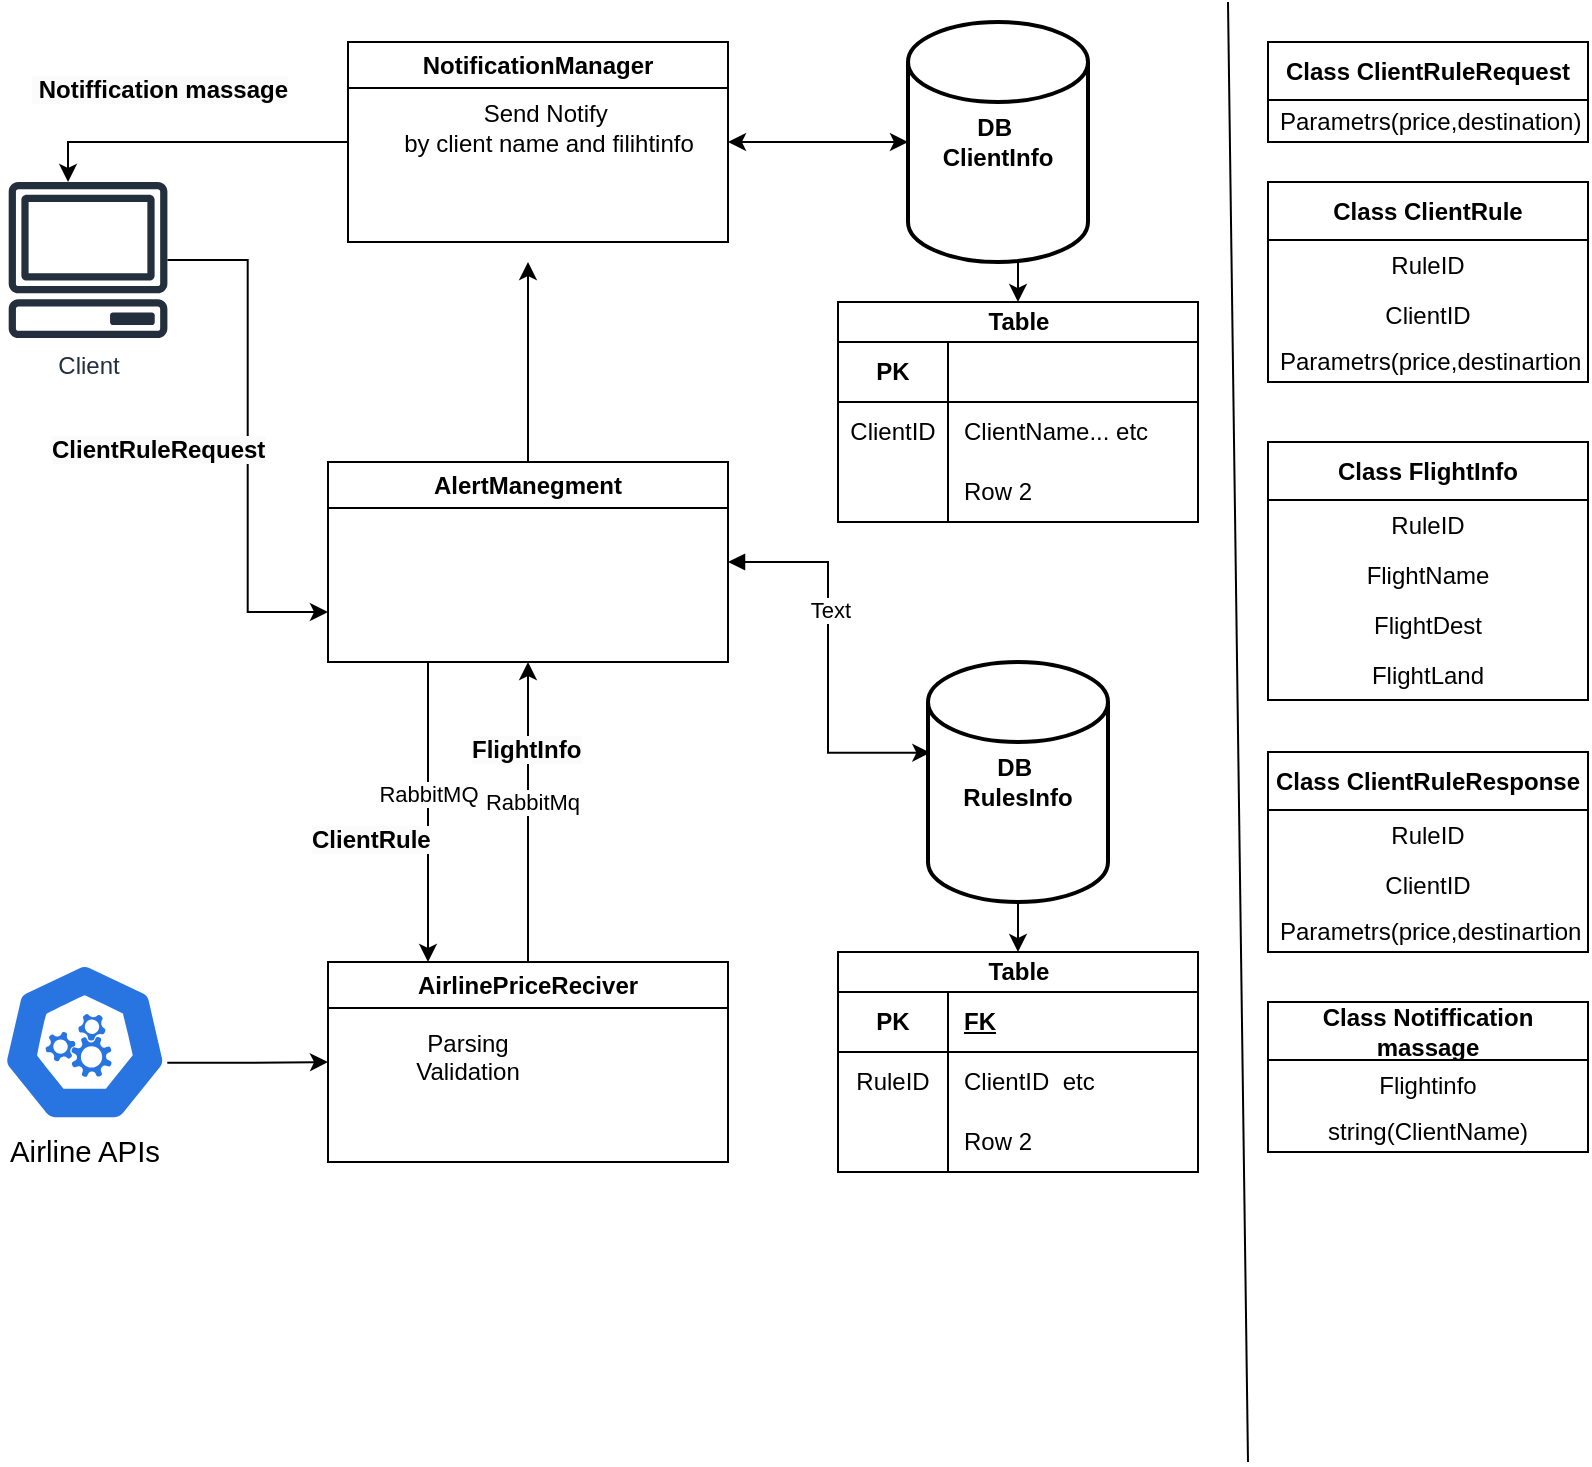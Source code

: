 <mxfile version="25.0.2">
  <diagram name="Page-1" id="r3EDIFkvTgKT8RTDgE-J">
    <mxGraphModel dx="1050" dy="621" grid="1" gridSize="10" guides="1" tooltips="1" connect="1" arrows="1" fold="1" page="1" pageScale="1" pageWidth="850" pageHeight="1100" math="0" shadow="0">
      <root>
        <mxCell id="0" />
        <mxCell id="1" parent="0" />
        <mxCell id="U3XFC7SvyznPUDkY8S2--26" value="" style="edgeStyle=orthogonalEdgeStyle;rounded=0;orthogonalLoop=1;jettySize=auto;html=1;entryX=0;entryY=0.75;entryDx=0;entryDy=0;" edge="1" parent="1" source="U3XFC7SvyznPUDkY8S2--11" target="U3XFC7SvyznPUDkY8S2--16">
          <mxGeometry relative="1" as="geometry" />
        </mxCell>
        <mxCell id="U3XFC7SvyznPUDkY8S2--11" value="Client" style="sketch=0;outlineConnect=0;fontColor=#232F3E;gradientColor=none;fillColor=#232F3D;strokeColor=none;dashed=0;verticalLabelPosition=bottom;verticalAlign=top;align=center;html=1;fontSize=12;fontStyle=0;aspect=fixed;pointerEvents=1;shape=mxgraph.aws4.client;fontFamily=Helvetica;" vertex="1" parent="1">
          <mxGeometry x="40" y="90" width="80.05" height="78" as="geometry" />
        </mxCell>
        <mxCell id="U3XFC7SvyznPUDkY8S2--34" style="edgeStyle=orthogonalEdgeStyle;rounded=0;orthogonalLoop=1;jettySize=auto;html=1;" edge="1" parent="1" source="U3XFC7SvyznPUDkY8S2--12" target="U3XFC7SvyznPUDkY8S2--35">
          <mxGeometry relative="1" as="geometry">
            <mxPoint x="645" y="440" as="targetPoint" />
          </mxGeometry>
        </mxCell>
        <mxCell id="U3XFC7SvyznPUDkY8S2--12" value="&lt;b&gt;DB&amp;nbsp;&lt;br&gt;RulesInfo&lt;/b&gt;" style="strokeWidth=2;html=1;shape=mxgraph.flowchart.database;whiteSpace=wrap;" vertex="1" parent="1">
          <mxGeometry x="500" y="330" width="90" height="120" as="geometry" />
        </mxCell>
        <mxCell id="U3XFC7SvyznPUDkY8S2--17" style="edgeStyle=orthogonalEdgeStyle;rounded=0;orthogonalLoop=1;jettySize=auto;html=1;exitX=0.995;exitY=0.63;exitDx=0;exitDy=0;exitPerimeter=0;entryX=0;entryY=0.5;entryDx=0;entryDy=0;" edge="1" parent="1" source="U3XFC7SvyznPUDkY8S2--13" target="U3XFC7SvyznPUDkY8S2--14">
          <mxGeometry relative="1" as="geometry">
            <mxPoint x="240" y="440" as="targetPoint" />
          </mxGeometry>
        </mxCell>
        <mxCell id="U3XFC7SvyznPUDkY8S2--13" value="&lt;span style=&quot;font-size:11.0pt;font-family:&amp;quot;Calibri&amp;quot;,sans-serif;&lt;br/&gt;mso-fareast-font-family:Calibri;mso-fareast-theme-font:minor-latin;mso-ansi-language:&lt;br/&gt;#1000;mso-fareast-language:#1000;mso-bidi-language:HE&quot;&gt;Airline APIs&lt;/span&gt;" style="aspect=fixed;sketch=0;html=1;dashed=0;whitespace=wrap;verticalLabelPosition=bottom;verticalAlign=top;fillColor=#2875E2;strokeColor=#ffffff;points=[[0.005,0.63,0],[0.1,0.2,0],[0.9,0.2,0],[0.5,0,0],[0.995,0.63,0],[0.72,0.99,0],[0.5,1,0],[0.28,0.99,0]];shape=mxgraph.kubernetes.icon2;prIcon=api" vertex="1" parent="1">
          <mxGeometry x="36.72" y="480" width="83.33" height="80" as="geometry" />
        </mxCell>
        <mxCell id="U3XFC7SvyznPUDkY8S2--24" style="edgeStyle=orthogonalEdgeStyle;rounded=0;orthogonalLoop=1;jettySize=auto;html=1;entryX=0.5;entryY=1;entryDx=0;entryDy=0;" edge="1" parent="1" source="U3XFC7SvyznPUDkY8S2--14" target="U3XFC7SvyznPUDkY8S2--16">
          <mxGeometry relative="1" as="geometry" />
        </mxCell>
        <mxCell id="U3XFC7SvyznPUDkY8S2--103" value="RabbitMq" style="edgeLabel;html=1;align=center;verticalAlign=middle;resizable=0;points=[];" vertex="1" connectable="0" parent="U3XFC7SvyznPUDkY8S2--24">
          <mxGeometry x="0.067" y="-2" relative="1" as="geometry">
            <mxPoint as="offset" />
          </mxGeometry>
        </mxCell>
        <mxCell id="U3XFC7SvyznPUDkY8S2--14" value="AirlinePriceReciver" style="swimlane;whiteSpace=wrap;html=1;startSize=23;" vertex="1" parent="1">
          <mxGeometry x="200" y="480" width="200" height="100" as="geometry" />
        </mxCell>
        <mxCell id="U3XFC7SvyznPUDkY8S2--120" value="Parsing&lt;br&gt;Validation&lt;div&gt;&lt;br/&gt;&lt;/div&gt;" style="text;html=1;align=center;verticalAlign=middle;whiteSpace=wrap;rounded=0;" vertex="1" parent="U3XFC7SvyznPUDkY8S2--14">
          <mxGeometry x="40" y="40" width="60" height="30" as="geometry" />
        </mxCell>
        <mxCell id="U3XFC7SvyznPUDkY8S2--77" style="edgeStyle=orthogonalEdgeStyle;rounded=0;orthogonalLoop=1;jettySize=auto;html=1;entryX=0.374;entryY=0;entryDx=0;entryDy=0;entryPerimeter=0;" edge="1" parent="1" source="U3XFC7SvyznPUDkY8S2--15" target="U3XFC7SvyznPUDkY8S2--11">
          <mxGeometry relative="1" as="geometry">
            <mxPoint x="50" y="40" as="targetPoint" />
            <Array as="points">
              <mxPoint x="70" y="70" />
            </Array>
          </mxGeometry>
        </mxCell>
        <mxCell id="U3XFC7SvyznPUDkY8S2--15" value="NotificationManager" style="swimlane;whiteSpace=wrap;html=1;" vertex="1" parent="1">
          <mxGeometry x="210" y="20" width="190" height="100" as="geometry">
            <mxRectangle x="240" y="20" width="150" height="30" as="alternateBounds" />
          </mxGeometry>
        </mxCell>
        <mxCell id="U3XFC7SvyznPUDkY8S2--25" style="edgeStyle=orthogonalEdgeStyle;rounded=0;orthogonalLoop=1;jettySize=auto;html=1;exitX=0.25;exitY=1;exitDx=0;exitDy=0;entryX=0.25;entryY=0;entryDx=0;entryDy=0;" edge="1" parent="1" source="U3XFC7SvyznPUDkY8S2--16" target="U3XFC7SvyznPUDkY8S2--14">
          <mxGeometry relative="1" as="geometry" />
        </mxCell>
        <mxCell id="U3XFC7SvyznPUDkY8S2--84" value="RabbitMQ" style="edgeLabel;html=1;align=center;verticalAlign=middle;resizable=0;points=[];" vertex="1" connectable="0" parent="U3XFC7SvyznPUDkY8S2--25">
          <mxGeometry x="-0.12" relative="1" as="geometry">
            <mxPoint as="offset" />
          </mxGeometry>
        </mxCell>
        <mxCell id="U3XFC7SvyznPUDkY8S2--118" style="edgeStyle=orthogonalEdgeStyle;rounded=0;orthogonalLoop=1;jettySize=auto;html=1;" edge="1" parent="1" source="U3XFC7SvyznPUDkY8S2--16">
          <mxGeometry relative="1" as="geometry">
            <mxPoint x="300" y="130" as="targetPoint" />
          </mxGeometry>
        </mxCell>
        <mxCell id="U3XFC7SvyznPUDkY8S2--16" value="AlertManegment" style="swimlane;whiteSpace=wrap;html=1;" vertex="1" parent="1">
          <mxGeometry x="200" y="230" width="200" height="100" as="geometry" />
        </mxCell>
        <mxCell id="U3XFC7SvyznPUDkY8S2--35" value="Table" style="shape=table;startSize=20;container=1;collapsible=1;childLayout=tableLayout;fixedRows=1;rowLines=0;fontStyle=1;align=center;resizeLast=1;html=1;" vertex="1" parent="1">
          <mxGeometry x="455" y="475" width="180" height="110" as="geometry" />
        </mxCell>
        <mxCell id="U3XFC7SvyznPUDkY8S2--36" value="" style="shape=tableRow;horizontal=0;startSize=0;swimlaneHead=0;swimlaneBody=0;fillColor=none;collapsible=0;dropTarget=0;points=[[0,0.5],[1,0.5]];portConstraint=eastwest;top=0;left=0;right=0;bottom=1;" vertex="1" parent="U3XFC7SvyznPUDkY8S2--35">
          <mxGeometry y="20" width="180" height="30" as="geometry" />
        </mxCell>
        <mxCell id="U3XFC7SvyznPUDkY8S2--37" value="PK" style="shape=partialRectangle;connectable=0;fillColor=none;top=0;left=0;bottom=0;right=0;fontStyle=1;overflow=hidden;whiteSpace=wrap;html=1;" vertex="1" parent="U3XFC7SvyznPUDkY8S2--36">
          <mxGeometry width="55" height="30" as="geometry">
            <mxRectangle width="55" height="30" as="alternateBounds" />
          </mxGeometry>
        </mxCell>
        <mxCell id="U3XFC7SvyznPUDkY8S2--38" value="FK" style="shape=partialRectangle;connectable=0;fillColor=none;top=0;left=0;bottom=0;right=0;align=left;spacingLeft=6;fontStyle=5;overflow=hidden;whiteSpace=wrap;html=1;" vertex="1" parent="U3XFC7SvyznPUDkY8S2--36">
          <mxGeometry x="55" width="125" height="30" as="geometry">
            <mxRectangle width="125" height="30" as="alternateBounds" />
          </mxGeometry>
        </mxCell>
        <mxCell id="U3XFC7SvyznPUDkY8S2--39" value="" style="shape=tableRow;horizontal=0;startSize=0;swimlaneHead=0;swimlaneBody=0;fillColor=none;collapsible=0;dropTarget=0;points=[[0,0.5],[1,0.5]];portConstraint=eastwest;top=0;left=0;right=0;bottom=0;" vertex="1" parent="U3XFC7SvyznPUDkY8S2--35">
          <mxGeometry y="50" width="180" height="30" as="geometry" />
        </mxCell>
        <mxCell id="U3XFC7SvyznPUDkY8S2--40" value="&lt;span style=&quot;text-align: left;&quot;&gt;RuleID&lt;/span&gt;" style="shape=partialRectangle;connectable=0;fillColor=none;top=0;left=0;bottom=0;right=0;editable=1;overflow=hidden;whiteSpace=wrap;html=1;" vertex="1" parent="U3XFC7SvyznPUDkY8S2--39">
          <mxGeometry width="55" height="30" as="geometry">
            <mxRectangle width="55" height="30" as="alternateBounds" />
          </mxGeometry>
        </mxCell>
        <mxCell id="U3XFC7SvyznPUDkY8S2--41" value="&lt;span style=&quot;text-align: center;&quot;&gt;ClientID&amp;nbsp; etc&lt;/span&gt;" style="shape=partialRectangle;connectable=0;fillColor=none;top=0;left=0;bottom=0;right=0;align=left;spacingLeft=6;overflow=hidden;whiteSpace=wrap;html=1;" vertex="1" parent="U3XFC7SvyznPUDkY8S2--39">
          <mxGeometry x="55" width="125" height="30" as="geometry">
            <mxRectangle width="125" height="30" as="alternateBounds" />
          </mxGeometry>
        </mxCell>
        <mxCell id="U3XFC7SvyznPUDkY8S2--42" value="" style="shape=tableRow;horizontal=0;startSize=0;swimlaneHead=0;swimlaneBody=0;fillColor=none;collapsible=0;dropTarget=0;points=[[0,0.5],[1,0.5]];portConstraint=eastwest;top=0;left=0;right=0;bottom=0;" vertex="1" parent="U3XFC7SvyznPUDkY8S2--35">
          <mxGeometry y="80" width="180" height="30" as="geometry" />
        </mxCell>
        <mxCell id="U3XFC7SvyznPUDkY8S2--43" value="" style="shape=partialRectangle;connectable=0;fillColor=none;top=0;left=0;bottom=0;right=0;editable=1;overflow=hidden;whiteSpace=wrap;html=1;" vertex="1" parent="U3XFC7SvyznPUDkY8S2--42">
          <mxGeometry width="55" height="30" as="geometry">
            <mxRectangle width="55" height="30" as="alternateBounds" />
          </mxGeometry>
        </mxCell>
        <mxCell id="U3XFC7SvyznPUDkY8S2--44" value="Row 2" style="shape=partialRectangle;connectable=0;fillColor=none;top=0;left=0;bottom=0;right=0;align=left;spacingLeft=6;overflow=hidden;whiteSpace=wrap;html=1;" vertex="1" parent="U3XFC7SvyznPUDkY8S2--42">
          <mxGeometry x="55" width="125" height="30" as="geometry">
            <mxRectangle width="125" height="30" as="alternateBounds" />
          </mxGeometry>
        </mxCell>
        <mxCell id="U3XFC7SvyznPUDkY8S2--48" style="edgeStyle=orthogonalEdgeStyle;rounded=0;orthogonalLoop=1;jettySize=auto;html=1;exitX=1;exitY=0.5;exitDx=0;exitDy=0;entryX=0.013;entryY=0.378;entryDx=0;entryDy=0;entryPerimeter=0;startArrow=block;startFill=1;" edge="1" parent="1" source="U3XFC7SvyznPUDkY8S2--16" target="U3XFC7SvyznPUDkY8S2--12">
          <mxGeometry relative="1" as="geometry" />
        </mxCell>
        <mxCell id="U3XFC7SvyznPUDkY8S2--117" value="Text" style="edgeLabel;html=1;align=center;verticalAlign=middle;resizable=0;points=[];" vertex="1" connectable="0" parent="U3XFC7SvyznPUDkY8S2--48">
          <mxGeometry x="-0.247" y="1" relative="1" as="geometry">
            <mxPoint as="offset" />
          </mxGeometry>
        </mxCell>
        <mxCell id="U3XFC7SvyznPUDkY8S2--49" value="Class ClientRuleResponse" style="swimlane;fontStyle=1;align=center;verticalAlign=middle;childLayout=stackLayout;horizontal=1;startSize=29;horizontalStack=0;resizeParent=1;resizeParentMax=0;resizeLast=0;collapsible=0;marginBottom=0;html=1;whiteSpace=wrap;" vertex="1" parent="1">
          <mxGeometry x="670" y="375" width="160" height="100" as="geometry" />
        </mxCell>
        <mxCell id="U3XFC7SvyznPUDkY8S2--50" value="RuleID" style="text;html=1;strokeColor=none;fillColor=none;align=center;verticalAlign=middle;spacingLeft=4;spacingRight=4;overflow=hidden;rotatable=0;points=[[0,0.5],[1,0.5]];portConstraint=eastwest;whiteSpace=wrap;" vertex="1" parent="U3XFC7SvyznPUDkY8S2--49">
          <mxGeometry y="29" width="160" height="25" as="geometry" />
        </mxCell>
        <mxCell id="U3XFC7SvyznPUDkY8S2--51" value="ClientID" style="text;html=1;strokeColor=none;fillColor=none;align=center;verticalAlign=middle;spacingLeft=4;spacingRight=4;overflow=hidden;rotatable=0;points=[[0,0.5],[1,0.5]];portConstraint=eastwest;whiteSpace=wrap;" vertex="1" parent="U3XFC7SvyznPUDkY8S2--49">
          <mxGeometry y="54" width="160" height="25" as="geometry" />
        </mxCell>
        <mxCell id="U3XFC7SvyznPUDkY8S2--53" value="Parametrs(price,destinartion)" style="text;html=1;strokeColor=none;fillColor=none;align=left;verticalAlign=middle;spacingLeft=4;spacingRight=4;overflow=hidden;rotatable=0;points=[[0,0.5],[1,0.5]];portConstraint=eastwest;whiteSpace=wrap;" vertex="1" parent="U3XFC7SvyznPUDkY8S2--49">
          <mxGeometry y="79" width="160" height="21" as="geometry" />
        </mxCell>
        <mxCell id="U3XFC7SvyznPUDkY8S2--76" style="edgeStyle=orthogonalEdgeStyle;rounded=0;orthogonalLoop=1;jettySize=auto;html=1;exitX=0.5;exitY=1;exitDx=0;exitDy=0;exitPerimeter=0;entryX=0.5;entryY=0;entryDx=0;entryDy=0;" edge="1" parent="1" source="U3XFC7SvyznPUDkY8S2--55" target="U3XFC7SvyznPUDkY8S2--62">
          <mxGeometry relative="1" as="geometry" />
        </mxCell>
        <mxCell id="U3XFC7SvyznPUDkY8S2--55" value="&lt;b&gt;DB&amp;nbsp;&lt;br&gt;ClientInfo&lt;/b&gt;" style="strokeWidth=2;html=1;shape=mxgraph.flowchart.database;whiteSpace=wrap;" vertex="1" parent="1">
          <mxGeometry x="490" y="10" width="90" height="120" as="geometry" />
        </mxCell>
        <mxCell id="U3XFC7SvyznPUDkY8S2--57" style="edgeStyle=orthogonalEdgeStyle;rounded=0;orthogonalLoop=1;jettySize=auto;html=1;entryX=0;entryY=0.5;entryDx=0;entryDy=0;entryPerimeter=0;startArrow=classic;startFill=1;" edge="1" parent="1" source="U3XFC7SvyznPUDkY8S2--15" target="U3XFC7SvyznPUDkY8S2--55">
          <mxGeometry relative="1" as="geometry">
            <Array as="points">
              <mxPoint x="470" y="70" />
              <mxPoint x="470" y="70" />
            </Array>
          </mxGeometry>
        </mxCell>
        <mxCell id="U3XFC7SvyznPUDkY8S2--62" value="Table" style="shape=table;startSize=20;container=1;collapsible=1;childLayout=tableLayout;fixedRows=1;rowLines=0;fontStyle=1;align=center;resizeLast=1;html=1;" vertex="1" parent="1">
          <mxGeometry x="455" y="150" width="180" height="110" as="geometry" />
        </mxCell>
        <mxCell id="U3XFC7SvyznPUDkY8S2--63" value="" style="shape=tableRow;horizontal=0;startSize=0;swimlaneHead=0;swimlaneBody=0;fillColor=none;collapsible=0;dropTarget=0;points=[[0,0.5],[1,0.5]];portConstraint=eastwest;top=0;left=0;right=0;bottom=1;" vertex="1" parent="U3XFC7SvyznPUDkY8S2--62">
          <mxGeometry y="20" width="180" height="30" as="geometry" />
        </mxCell>
        <mxCell id="U3XFC7SvyznPUDkY8S2--64" value="PK" style="shape=partialRectangle;connectable=0;fillColor=none;top=0;left=0;bottom=0;right=0;fontStyle=1;overflow=hidden;whiteSpace=wrap;html=1;" vertex="1" parent="U3XFC7SvyznPUDkY8S2--63">
          <mxGeometry width="55" height="30" as="geometry">
            <mxRectangle width="55" height="30" as="alternateBounds" />
          </mxGeometry>
        </mxCell>
        <mxCell id="U3XFC7SvyznPUDkY8S2--65" value="" style="shape=partialRectangle;connectable=0;fillColor=none;top=0;left=0;bottom=0;right=0;align=left;spacingLeft=6;fontStyle=5;overflow=hidden;whiteSpace=wrap;html=1;" vertex="1" parent="U3XFC7SvyznPUDkY8S2--63">
          <mxGeometry x="55" width="125" height="30" as="geometry">
            <mxRectangle width="125" height="30" as="alternateBounds" />
          </mxGeometry>
        </mxCell>
        <mxCell id="U3XFC7SvyznPUDkY8S2--66" value="" style="shape=tableRow;horizontal=0;startSize=0;swimlaneHead=0;swimlaneBody=0;fillColor=none;collapsible=0;dropTarget=0;points=[[0,0.5],[1,0.5]];portConstraint=eastwest;top=0;left=0;right=0;bottom=0;" vertex="1" parent="U3XFC7SvyznPUDkY8S2--62">
          <mxGeometry y="50" width="180" height="30" as="geometry" />
        </mxCell>
        <mxCell id="U3XFC7SvyznPUDkY8S2--67" value="ClientID" style="shape=partialRectangle;connectable=0;fillColor=none;top=0;left=0;bottom=0;right=0;editable=1;overflow=hidden;whiteSpace=wrap;html=1;" vertex="1" parent="U3XFC7SvyznPUDkY8S2--66">
          <mxGeometry width="55" height="30" as="geometry">
            <mxRectangle width="55" height="30" as="alternateBounds" />
          </mxGeometry>
        </mxCell>
        <mxCell id="U3XFC7SvyznPUDkY8S2--68" value="ClientName... etc" style="shape=partialRectangle;connectable=0;fillColor=none;top=0;left=0;bottom=0;right=0;align=left;spacingLeft=6;overflow=hidden;whiteSpace=wrap;html=1;" vertex="1" parent="U3XFC7SvyznPUDkY8S2--66">
          <mxGeometry x="55" width="125" height="30" as="geometry">
            <mxRectangle width="125" height="30" as="alternateBounds" />
          </mxGeometry>
        </mxCell>
        <mxCell id="U3XFC7SvyznPUDkY8S2--69" value="" style="shape=tableRow;horizontal=0;startSize=0;swimlaneHead=0;swimlaneBody=0;fillColor=none;collapsible=0;dropTarget=0;points=[[0,0.5],[1,0.5]];portConstraint=eastwest;top=0;left=0;right=0;bottom=0;" vertex="1" parent="U3XFC7SvyznPUDkY8S2--62">
          <mxGeometry y="80" width="180" height="30" as="geometry" />
        </mxCell>
        <mxCell id="U3XFC7SvyznPUDkY8S2--70" value="" style="shape=partialRectangle;connectable=0;fillColor=none;top=0;left=0;bottom=0;right=0;editable=1;overflow=hidden;whiteSpace=wrap;html=1;" vertex="1" parent="U3XFC7SvyznPUDkY8S2--69">
          <mxGeometry width="55" height="30" as="geometry">
            <mxRectangle width="55" height="30" as="alternateBounds" />
          </mxGeometry>
        </mxCell>
        <mxCell id="U3XFC7SvyznPUDkY8S2--71" value="Row 2" style="shape=partialRectangle;connectable=0;fillColor=none;top=0;left=0;bottom=0;right=0;align=left;spacingLeft=6;overflow=hidden;whiteSpace=wrap;html=1;" vertex="1" parent="U3XFC7SvyznPUDkY8S2--69">
          <mxGeometry x="55" width="125" height="30" as="geometry">
            <mxRectangle width="125" height="30" as="alternateBounds" />
          </mxGeometry>
        </mxCell>
        <mxCell id="U3XFC7SvyznPUDkY8S2--79" value="Class ClientRule" style="swimlane;fontStyle=1;align=center;verticalAlign=middle;childLayout=stackLayout;horizontal=1;startSize=29;horizontalStack=0;resizeParent=1;resizeParentMax=0;resizeLast=0;collapsible=0;marginBottom=0;html=1;whiteSpace=wrap;" vertex="1" parent="1">
          <mxGeometry x="670" y="90" width="160" height="100" as="geometry" />
        </mxCell>
        <mxCell id="U3XFC7SvyznPUDkY8S2--80" value="RuleID" style="text;html=1;strokeColor=none;fillColor=none;align=center;verticalAlign=middle;spacingLeft=4;spacingRight=4;overflow=hidden;rotatable=0;points=[[0,0.5],[1,0.5]];portConstraint=eastwest;whiteSpace=wrap;" vertex="1" parent="U3XFC7SvyznPUDkY8S2--79">
          <mxGeometry y="29" width="160" height="25" as="geometry" />
        </mxCell>
        <mxCell id="U3XFC7SvyznPUDkY8S2--81" value="ClientID" style="text;html=1;strokeColor=none;fillColor=none;align=center;verticalAlign=middle;spacingLeft=4;spacingRight=4;overflow=hidden;rotatable=0;points=[[0,0.5],[1,0.5]];portConstraint=eastwest;whiteSpace=wrap;" vertex="1" parent="U3XFC7SvyznPUDkY8S2--79">
          <mxGeometry y="54" width="160" height="25" as="geometry" />
        </mxCell>
        <mxCell id="U3XFC7SvyznPUDkY8S2--82" value="Parametrs(price,destinartion)" style="text;html=1;strokeColor=none;fillColor=none;align=left;verticalAlign=middle;spacingLeft=4;spacingRight=4;overflow=hidden;rotatable=0;points=[[0,0.5],[1,0.5]];portConstraint=eastwest;whiteSpace=wrap;" vertex="1" parent="U3XFC7SvyznPUDkY8S2--79">
          <mxGeometry y="79" width="160" height="21" as="geometry" />
        </mxCell>
        <mxCell id="U3XFC7SvyznPUDkY8S2--86" value="Class ClientRuleRequest" style="swimlane;fontStyle=1;align=center;verticalAlign=middle;childLayout=stackLayout;horizontal=1;startSize=29;horizontalStack=0;resizeParent=1;resizeParentMax=0;resizeLast=0;collapsible=0;marginBottom=0;html=1;whiteSpace=wrap;" vertex="1" parent="1">
          <mxGeometry x="670" y="20" width="160" height="50" as="geometry" />
        </mxCell>
        <mxCell id="U3XFC7SvyznPUDkY8S2--89" value="Parametrs(price,destination)" style="text;html=1;strokeColor=none;fillColor=none;align=left;verticalAlign=middle;spacingLeft=4;spacingRight=4;overflow=hidden;rotatable=0;points=[[0,0.5],[1,0.5]];portConstraint=eastwest;whiteSpace=wrap;" vertex="1" parent="U3XFC7SvyznPUDkY8S2--86">
          <mxGeometry y="29" width="160" height="21" as="geometry" />
        </mxCell>
        <mxCell id="U3XFC7SvyznPUDkY8S2--93" value="" style="endArrow=none;html=1;rounded=0;fontStyle=1" edge="1" parent="1">
          <mxGeometry width="50" height="50" relative="1" as="geometry">
            <mxPoint x="660" y="730" as="sourcePoint" />
            <mxPoint x="650" as="targetPoint" />
          </mxGeometry>
        </mxCell>
        <mxCell id="U3XFC7SvyznPUDkY8S2--94" value="Class FlightInfo" style="swimlane;fontStyle=1;align=center;verticalAlign=middle;childLayout=stackLayout;horizontal=1;startSize=29;horizontalStack=0;resizeParent=1;resizeParentMax=0;resizeLast=0;collapsible=0;marginBottom=0;html=1;whiteSpace=wrap;" vertex="1" parent="1">
          <mxGeometry x="670" y="220" width="160" height="129" as="geometry" />
        </mxCell>
        <mxCell id="U3XFC7SvyznPUDkY8S2--95" value="RuleID" style="text;html=1;strokeColor=none;fillColor=none;align=center;verticalAlign=middle;spacingLeft=4;spacingRight=4;overflow=hidden;rotatable=0;points=[[0,0.5],[1,0.5]];portConstraint=eastwest;whiteSpace=wrap;" vertex="1" parent="U3XFC7SvyznPUDkY8S2--94">
          <mxGeometry y="29" width="160" height="25" as="geometry" />
        </mxCell>
        <mxCell id="U3XFC7SvyznPUDkY8S2--100" value="FlightName" style="text;html=1;strokeColor=none;fillColor=none;align=center;verticalAlign=middle;spacingLeft=4;spacingRight=4;overflow=hidden;rotatable=0;points=[[0,0.5],[1,0.5]];portConstraint=eastwest;whiteSpace=wrap;" vertex="1" parent="U3XFC7SvyznPUDkY8S2--94">
          <mxGeometry y="54" width="160" height="25" as="geometry" />
        </mxCell>
        <mxCell id="U3XFC7SvyznPUDkY8S2--101" value="FlightDest" style="text;html=1;strokeColor=none;fillColor=none;align=center;verticalAlign=middle;spacingLeft=4;spacingRight=4;overflow=hidden;rotatable=0;points=[[0,0.5],[1,0.5]];portConstraint=eastwest;whiteSpace=wrap;" vertex="1" parent="U3XFC7SvyznPUDkY8S2--94">
          <mxGeometry y="79" width="160" height="25" as="geometry" />
        </mxCell>
        <mxCell id="U3XFC7SvyznPUDkY8S2--102" value="FlightLand" style="text;html=1;strokeColor=none;fillColor=none;align=center;verticalAlign=middle;spacingLeft=4;spacingRight=4;overflow=hidden;rotatable=0;points=[[0,0.5],[1,0.5]];portConstraint=eastwest;whiteSpace=wrap;" vertex="1" parent="U3XFC7SvyznPUDkY8S2--94">
          <mxGeometry y="104" width="160" height="25" as="geometry" />
        </mxCell>
        <mxCell id="U3XFC7SvyznPUDkY8S2--104" value="&lt;span style=&quot;color: rgb(0, 0, 0); font-family: Helvetica; font-size: 12px; font-style: normal; font-variant-ligatures: normal; font-variant-caps: normal; font-weight: 700; letter-spacing: normal; orphans: 2; text-align: center; text-indent: 0px; text-transform: none; widows: 2; word-spacing: 0px; -webkit-text-stroke-width: 0px; white-space: normal; background-color: rgb(251, 251, 251); text-decoration-thickness: initial; text-decoration-style: initial; text-decoration-color: initial; display: inline !important; float: none;&quot;&gt;FlightInfo&lt;/span&gt;" style="text;whiteSpace=wrap;html=1;" vertex="1" parent="1">
          <mxGeometry x="270" y="360" width="70" height="30" as="geometry" />
        </mxCell>
        <mxCell id="U3XFC7SvyznPUDkY8S2--105" value="&lt;span style=&quot;color: rgb(0, 0, 0); font-family: Helvetica; font-size: 12px; font-style: normal; font-variant-ligatures: normal; font-variant-caps: normal; font-weight: 700; letter-spacing: normal; orphans: 2; text-align: center; text-indent: 0px; text-transform: none; widows: 2; word-spacing: 0px; -webkit-text-stroke-width: 0px; white-space: normal; background-color: rgb(251, 251, 251); text-decoration-thickness: initial; text-decoration-style: initial; text-decoration-color: initial; display: inline !important; float: none;&quot;&gt;ClientRule&lt;/span&gt;" style="text;whiteSpace=wrap;html=1;" vertex="1" parent="1">
          <mxGeometry x="190" y="405" width="90" height="40" as="geometry" />
        </mxCell>
        <mxCell id="U3XFC7SvyznPUDkY8S2--109" value="&lt;span style=&quot;color: rgb(0, 0, 0); font-family: Helvetica; font-size: 12px; font-style: normal; font-variant-ligatures: normal; font-variant-caps: normal; font-weight: 700; letter-spacing: normal; orphans: 2; text-align: center; text-indent: 0px; text-transform: none; widows: 2; word-spacing: 0px; -webkit-text-stroke-width: 0px; white-space: normal; background-color: rgb(251, 251, 251); text-decoration-thickness: initial; text-decoration-style: initial; text-decoration-color: initial; display: inline !important; float: none;&quot;&gt;ClientRuleRequest&lt;/span&gt;" style="text;whiteSpace=wrap;html=1;" vertex="1" parent="1">
          <mxGeometry x="60" y="210" width="140" height="40" as="geometry" />
        </mxCell>
        <mxCell id="U3XFC7SvyznPUDkY8S2--110" value="Class Notiffication massage" style="swimlane;fontStyle=1;align=center;verticalAlign=middle;childLayout=stackLayout;horizontal=1;startSize=29;horizontalStack=0;resizeParent=1;resizeParentMax=0;resizeLast=0;collapsible=0;marginBottom=0;html=1;whiteSpace=wrap;" vertex="1" parent="1">
          <mxGeometry x="670" y="500" width="160" height="75" as="geometry" />
        </mxCell>
        <mxCell id="U3XFC7SvyznPUDkY8S2--112" value="Flightinfo" style="text;html=1;strokeColor=none;fillColor=none;align=center;verticalAlign=middle;spacingLeft=4;spacingRight=4;overflow=hidden;rotatable=0;points=[[0,0.5],[1,0.5]];portConstraint=eastwest;whiteSpace=wrap;" vertex="1" parent="U3XFC7SvyznPUDkY8S2--110">
          <mxGeometry y="29" width="160" height="25" as="geometry" />
        </mxCell>
        <mxCell id="U3XFC7SvyznPUDkY8S2--113" value="string(ClientName)" style="text;html=1;strokeColor=none;fillColor=none;align=center;verticalAlign=middle;spacingLeft=4;spacingRight=4;overflow=hidden;rotatable=0;points=[[0,0.5],[1,0.5]];portConstraint=eastwest;whiteSpace=wrap;" vertex="1" parent="U3XFC7SvyznPUDkY8S2--110">
          <mxGeometry y="54" width="160" height="21" as="geometry" />
        </mxCell>
        <mxCell id="U3XFC7SvyznPUDkY8S2--116" value="&lt;span style=&quot;color: rgb(0, 0, 0); font-family: Helvetica; font-size: 12px; font-style: normal; font-variant-ligatures: normal; font-variant-caps: normal; font-weight: 700; letter-spacing: normal; orphans: 2; text-align: center; text-indent: 0px; text-transform: none; widows: 2; word-spacing: 0px; -webkit-text-stroke-width: 0px; white-space: normal; background-color: rgb(251, 251, 251); text-decoration-thickness: initial; text-decoration-style: initial; text-decoration-color: initial; display: inline !important; float: none;&quot;&gt;&lt;span&gt;&amp;nbsp;&lt;/span&gt;Notiffication massage&lt;/span&gt;" style="text;whiteSpace=wrap;html=1;" vertex="1" parent="1">
          <mxGeometry x="50" y="30" width="160" height="40" as="geometry" />
        </mxCell>
        <mxCell id="U3XFC7SvyznPUDkY8S2--122" value="Send Notify&amp;nbsp;&lt;br&gt;by client name and filihtinfo" style="text;html=1;align=center;verticalAlign=middle;resizable=0;points=[];autosize=1;strokeColor=none;fillColor=none;" vertex="1" parent="1">
          <mxGeometry x="225" y="43" width="170" height="40" as="geometry" />
        </mxCell>
      </root>
    </mxGraphModel>
  </diagram>
</mxfile>
